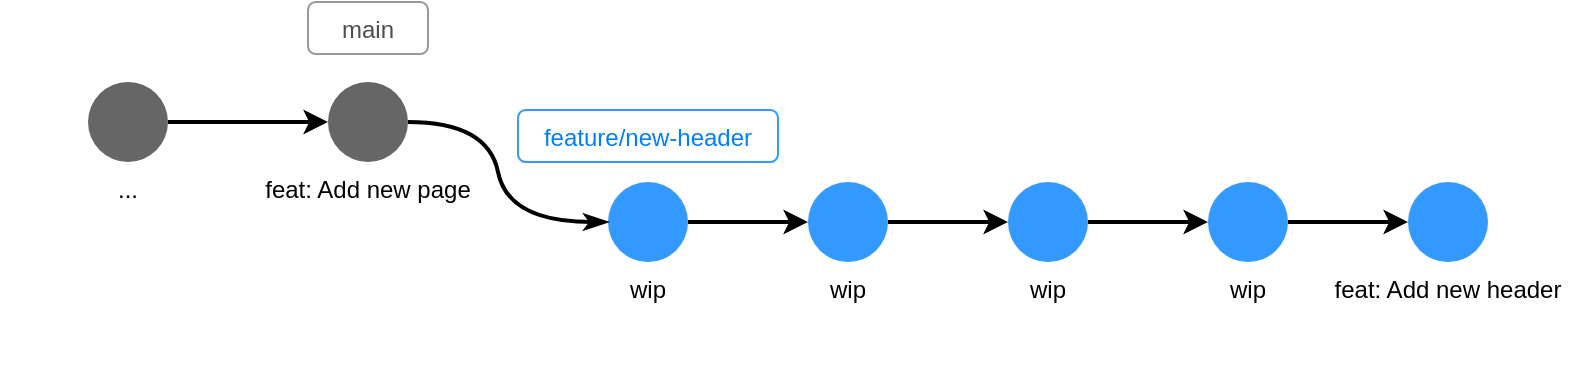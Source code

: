 <mxfile version="14.7.2" type="device"><diagram id="vhG-_4cSLU98xulGktyB" name="Page-1"><mxGraphModel dx="946" dy="505" grid="1" gridSize="10" guides="1" tooltips="1" connect="1" arrows="1" fold="1" page="1" pageScale="1" pageWidth="1100" pageHeight="850" math="0" shadow="0"><root><mxCell id="0"/><mxCell id="1" parent="0"/><mxCell id="msv7R4zimycrY3fYaqGA-5" value="" style="ellipse;whiteSpace=wrap;html=1;aspect=fixed;strokeWidth=5;strokeColor=none;fillColor=#666666;" vertex="1" parent="1"><mxGeometry x="190" y="130" width="40" height="40" as="geometry"/></mxCell><mxCell id="msv7R4zimycrY3fYaqGA-6" value="" style="ellipse;whiteSpace=wrap;html=1;aspect=fixed;strokeWidth=5;strokeColor=none;fillColor=#666666;" vertex="1" parent="1"><mxGeometry x="310" y="130" width="40" height="40" as="geometry"/></mxCell><mxCell id="msv7R4zimycrY3fYaqGA-10" value="" style="ellipse;whiteSpace=wrap;html=1;aspect=fixed;strokeWidth=5;strokeColor=none;fillColor=#3399FF;" vertex="1" parent="1"><mxGeometry x="550" y="180" width="40" height="40" as="geometry"/></mxCell><mxCell id="msv7R4zimycrY3fYaqGA-11" value="" style="ellipse;whiteSpace=wrap;html=1;aspect=fixed;strokeWidth=5;strokeColor=none;fillColor=#3399FF;" vertex="1" parent="1"><mxGeometry x="450" y="180" width="40" height="40" as="geometry"/></mxCell><mxCell id="msv7R4zimycrY3fYaqGA-12" value="" style="ellipse;whiteSpace=wrap;html=1;aspect=fixed;strokeWidth=5;strokeColor=none;fillColor=#3399FF;" vertex="1" parent="1"><mxGeometry x="650" y="180" width="40" height="40" as="geometry"/></mxCell><mxCell id="msv7R4zimycrY3fYaqGA-13" value="" style="ellipse;whiteSpace=wrap;html=1;aspect=fixed;strokeWidth=5;strokeColor=none;fillColor=#3399FF;" vertex="1" parent="1"><mxGeometry x="750" y="180" width="40" height="40" as="geometry"/></mxCell><mxCell id="msv7R4zimycrY3fYaqGA-14" value="" style="ellipse;whiteSpace=wrap;html=1;aspect=fixed;strokeWidth=5;strokeColor=none;fillColor=#3399FF;" vertex="1" parent="1"><mxGeometry x="850" y="180" width="40" height="40" as="geometry"/></mxCell><mxCell id="msv7R4zimycrY3fYaqGA-17" value="" style="curved=1;endArrow=classicThin;html=1;exitX=1;exitY=0.5;exitDx=0;exitDy=0;entryX=0;entryY=0.5;entryDx=0;entryDy=0;strokeWidth=2;endFill=1;" edge="1" parent="1" source="msv7R4zimycrY3fYaqGA-6" target="msv7R4zimycrY3fYaqGA-11"><mxGeometry width="50" height="50" relative="1" as="geometry"><mxPoint x="540" y="290" as="sourcePoint"/><mxPoint x="590" y="240" as="targetPoint"/><Array as="points"><mxPoint x="390" y="150"/><mxPoint x="400" y="200"/></Array></mxGeometry></mxCell><mxCell id="msv7R4zimycrY3fYaqGA-18" value="" style="endArrow=classic;html=1;strokeWidth=2;exitX=1;exitY=0.5;exitDx=0;exitDy=0;entryX=0;entryY=0.5;entryDx=0;entryDy=0;" edge="1" parent="1" source="msv7R4zimycrY3fYaqGA-5" target="msv7R4zimycrY3fYaqGA-6"><mxGeometry width="50" height="50" relative="1" as="geometry"><mxPoint x="540" y="290" as="sourcePoint"/><mxPoint x="590" y="240" as="targetPoint"/></mxGeometry></mxCell><mxCell id="msv7R4zimycrY3fYaqGA-19" value="" style="endArrow=classic;html=1;strokeWidth=2;exitX=1;exitY=0.5;exitDx=0;exitDy=0;entryX=0;entryY=0.5;entryDx=0;entryDy=0;" edge="1" parent="1" source="msv7R4zimycrY3fYaqGA-11" target="msv7R4zimycrY3fYaqGA-10"><mxGeometry width="50" height="50" relative="1" as="geometry"><mxPoint x="540" y="290" as="sourcePoint"/><mxPoint x="590" y="240" as="targetPoint"/></mxGeometry></mxCell><mxCell id="msv7R4zimycrY3fYaqGA-20" value="" style="endArrow=classic;html=1;strokeWidth=2;exitX=1;exitY=0.5;exitDx=0;exitDy=0;entryX=0;entryY=0.5;entryDx=0;entryDy=0;" edge="1" parent="1" source="msv7R4zimycrY3fYaqGA-10" target="msv7R4zimycrY3fYaqGA-12"><mxGeometry width="50" height="50" relative="1" as="geometry"><mxPoint x="540" y="290" as="sourcePoint"/><mxPoint x="590" y="240" as="targetPoint"/></mxGeometry></mxCell><mxCell id="msv7R4zimycrY3fYaqGA-21" value="" style="endArrow=classic;html=1;strokeWidth=2;exitX=1;exitY=0.5;exitDx=0;exitDy=0;entryX=0;entryY=0.5;entryDx=0;entryDy=0;" edge="1" parent="1" source="msv7R4zimycrY3fYaqGA-12" target="msv7R4zimycrY3fYaqGA-13"><mxGeometry width="50" height="50" relative="1" as="geometry"><mxPoint x="540" y="290" as="sourcePoint"/><mxPoint x="590" y="240" as="targetPoint"/></mxGeometry></mxCell><mxCell id="msv7R4zimycrY3fYaqGA-22" value="" style="endArrow=classic;html=1;strokeWidth=2;exitX=1;exitY=0.5;exitDx=0;exitDy=0;entryX=0;entryY=0.5;entryDx=0;entryDy=0;" edge="1" parent="1" source="msv7R4zimycrY3fYaqGA-13" target="msv7R4zimycrY3fYaqGA-14"><mxGeometry width="50" height="50" relative="1" as="geometry"><mxPoint x="540" y="290" as="sourcePoint"/><mxPoint x="590" y="240" as="targetPoint"/></mxGeometry></mxCell><mxCell id="msv7R4zimycrY3fYaqGA-24" value="feature/new-header" style="text;fillColor=none;align=center;verticalAlign=top;spacingLeft=4;spacingRight=4;overflow=hidden;rotatable=0;points=[[0,0.5],[1,0.5]];portConstraint=eastwest;rounded=1;strokeWidth=1;fontColor=#007FFF;strokeColor=#3399FF;" vertex="1" parent="1"><mxGeometry x="405" y="144" width="130" height="26" as="geometry"/></mxCell><mxCell id="msv7R4zimycrY3fYaqGA-25" value="wip" style="text;fillColor=none;align=center;verticalAlign=top;spacingLeft=4;spacingRight=4;overflow=hidden;rotatable=0;points=[[0,0.5],[1,0.5]];portConstraint=eastwest;rounded=0;strokeWidth=1;" vertex="1" parent="1"><mxGeometry x="423.75" y="220" width="92.5" height="26" as="geometry"/></mxCell><mxCell id="msv7R4zimycrY3fYaqGA-31" value="wip" style="text;fillColor=none;align=center;verticalAlign=top;spacingLeft=4;spacingRight=4;overflow=hidden;rotatable=0;points=[[0,0.5],[1,0.5]];portConstraint=eastwest;rounded=0;strokeWidth=1;" vertex="1" parent="1"><mxGeometry x="523.75" y="220" width="92.5" height="26" as="geometry"/></mxCell><mxCell id="msv7R4zimycrY3fYaqGA-32" value="wip" style="text;fillColor=none;align=center;verticalAlign=top;spacingLeft=4;spacingRight=4;overflow=hidden;rotatable=0;points=[[0,0.5],[1,0.5]];portConstraint=eastwest;rounded=0;strokeWidth=1;" vertex="1" parent="1"><mxGeometry x="623.75" y="220" width="92.5" height="26" as="geometry"/></mxCell><mxCell id="msv7R4zimycrY3fYaqGA-33" value="wip" style="text;fillColor=none;align=center;verticalAlign=top;spacingLeft=4;spacingRight=4;overflow=hidden;rotatable=0;points=[[0,0.5],[1,0.5]];portConstraint=eastwest;rounded=0;strokeWidth=1;" vertex="1" parent="1"><mxGeometry x="723.75" y="220" width="92.5" height="26" as="geometry"/></mxCell><mxCell id="msv7R4zimycrY3fYaqGA-34" value="feat: Add new header" style="text;fillColor=none;align=center;verticalAlign=top;spacingLeft=4;spacingRight=4;overflow=hidden;rotatable=0;points=[[0,0.5],[1,0.5]];portConstraint=eastwest;rounded=0;strokeWidth=1;" vertex="1" parent="1"><mxGeometry x="806.88" y="220" width="126.25" height="50" as="geometry"/></mxCell><mxCell id="msv7R4zimycrY3fYaqGA-55" value="feat: Add new page" style="text;fillColor=none;align=center;verticalAlign=top;spacingLeft=4;spacingRight=4;overflow=hidden;rotatable=0;points=[[0,0.5],[1,0.5]];portConstraint=eastwest;rounded=0;strokeWidth=1;" vertex="1" parent="1"><mxGeometry x="266.87" y="170" width="126.25" height="50" as="geometry"/></mxCell><mxCell id="msv7R4zimycrY3fYaqGA-57" value="..." style="text;fillColor=none;align=center;verticalAlign=top;spacingLeft=4;spacingRight=4;overflow=hidden;rotatable=0;points=[[0,0.5],[1,0.5]];portConstraint=eastwest;rounded=0;strokeWidth=1;" vertex="1" parent="1"><mxGeometry x="146.88" y="170" width="126.25" height="50" as="geometry"/></mxCell><mxCell id="msv7R4zimycrY3fYaqGA-59" value="main" style="text;fillColor=none;align=center;verticalAlign=top;spacingLeft=4;spacingRight=4;overflow=hidden;rotatable=0;points=[[0,0.5],[1,0.5]];portConstraint=eastwest;rounded=1;strokeWidth=1;strokeColor=#999999;fontColor=#4D4D4D;" vertex="1" parent="1"><mxGeometry x="300" y="90" width="60" height="26" as="geometry"/></mxCell></root></mxGraphModel></diagram></mxfile>
